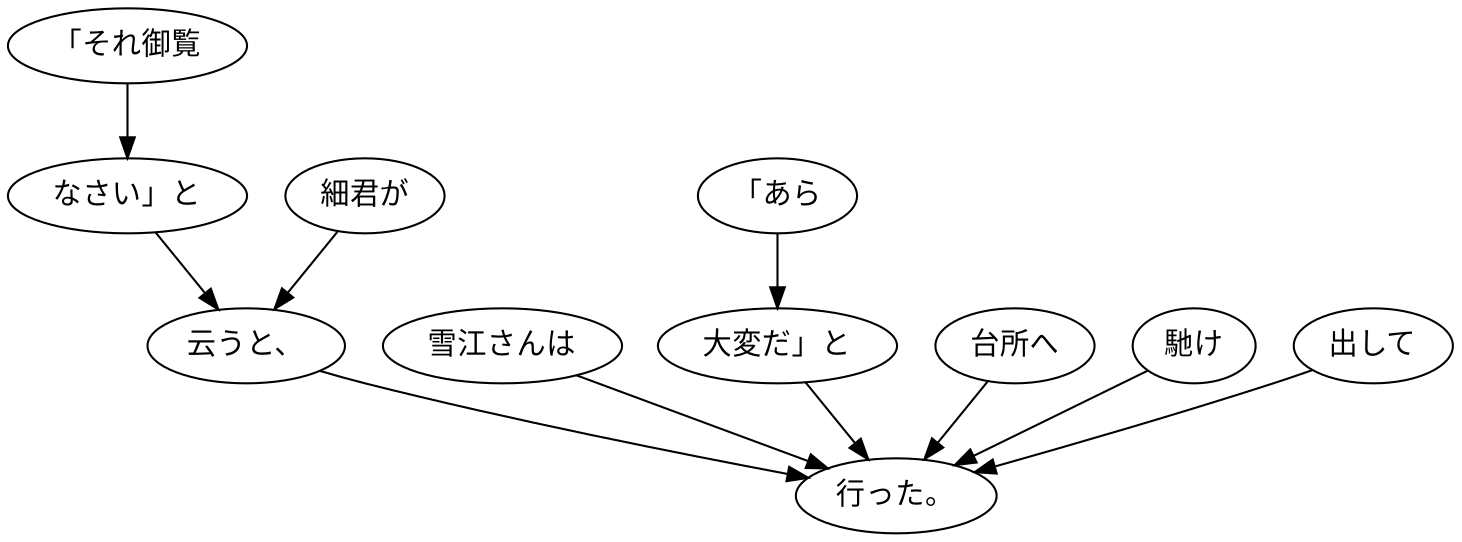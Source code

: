 digraph graph7473 {
	node0 [label="「それ御覧"];
	node1 [label="なさい」と"];
	node2 [label="細君が"];
	node3 [label="云うと、"];
	node4 [label="雪江さんは"];
	node5 [label="「あら"];
	node6 [label="大変だ」と"];
	node7 [label="台所へ"];
	node8 [label="馳け"];
	node9 [label="出して"];
	node10 [label="行った。"];
	node0 -> node1;
	node1 -> node3;
	node2 -> node3;
	node3 -> node10;
	node4 -> node10;
	node5 -> node6;
	node6 -> node10;
	node7 -> node10;
	node8 -> node10;
	node9 -> node10;
}
